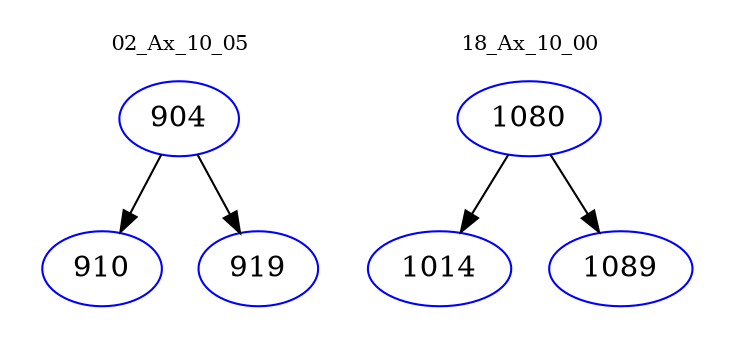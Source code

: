 digraph{
subgraph cluster_0 {
color = white
label = "02_Ax_10_05";
fontsize=10;
T0_904 [label="904", color="blue"]
T0_904 -> T0_910 [color="black"]
T0_910 [label="910", color="blue"]
T0_904 -> T0_919 [color="black"]
T0_919 [label="919", color="blue"]
}
subgraph cluster_1 {
color = white
label = "18_Ax_10_00";
fontsize=10;
T1_1080 [label="1080", color="blue"]
T1_1080 -> T1_1014 [color="black"]
T1_1014 [label="1014", color="blue"]
T1_1080 -> T1_1089 [color="black"]
T1_1089 [label="1089", color="blue"]
}
}
